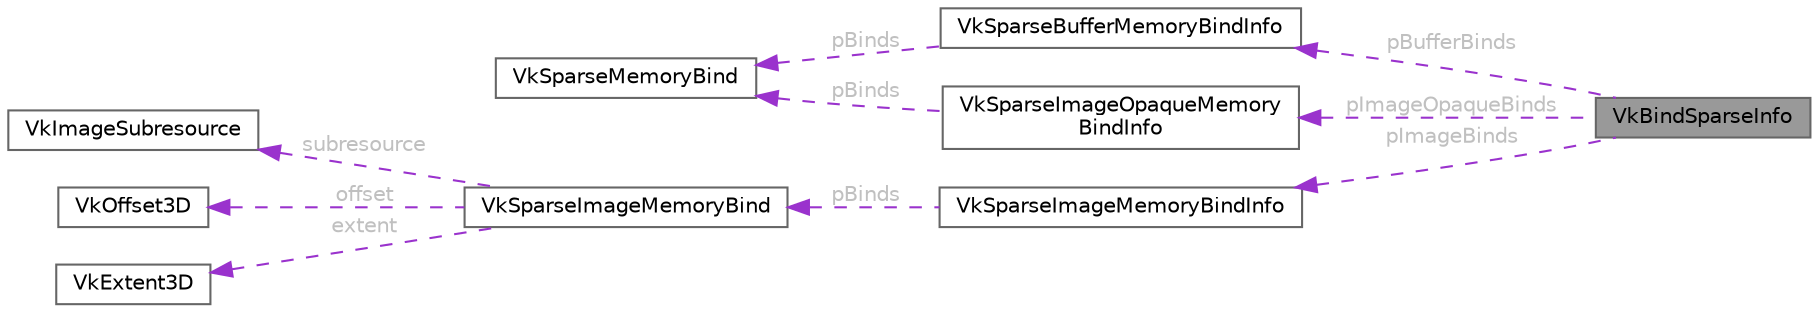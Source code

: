 digraph "VkBindSparseInfo"
{
 // LATEX_PDF_SIZE
  bgcolor="transparent";
  edge [fontname=Helvetica,fontsize=10,labelfontname=Helvetica,labelfontsize=10];
  node [fontname=Helvetica,fontsize=10,shape=box,height=0.2,width=0.4];
  rankdir="LR";
  Node1 [id="Node000001",label="VkBindSparseInfo",height=0.2,width=0.4,color="gray40", fillcolor="grey60", style="filled", fontcolor="black",tooltip=" "];
  Node2 -> Node1 [id="edge1_Node000001_Node000002",dir="back",color="darkorchid3",style="dashed",tooltip=" ",label=" pBufferBinds",fontcolor="grey" ];
  Node2 [id="Node000002",label="VkSparseBufferMemoryBindInfo",height=0.2,width=0.4,color="gray40", fillcolor="white", style="filled",URL="$struct_vk_sparse_buffer_memory_bind_info.html",tooltip=" "];
  Node3 -> Node2 [id="edge2_Node000002_Node000003",dir="back",color="darkorchid3",style="dashed",tooltip=" ",label=" pBinds",fontcolor="grey" ];
  Node3 [id="Node000003",label="VkSparseMemoryBind",height=0.2,width=0.4,color="gray40", fillcolor="white", style="filled",URL="$struct_vk_sparse_memory_bind.html",tooltip=" "];
  Node4 -> Node1 [id="edge3_Node000001_Node000004",dir="back",color="darkorchid3",style="dashed",tooltip=" ",label=" pImageOpaqueBinds",fontcolor="grey" ];
  Node4 [id="Node000004",label="VkSparseImageOpaqueMemory\lBindInfo",height=0.2,width=0.4,color="gray40", fillcolor="white", style="filled",URL="$struct_vk_sparse_image_opaque_memory_bind_info.html",tooltip=" "];
  Node3 -> Node4 [id="edge4_Node000004_Node000003",dir="back",color="darkorchid3",style="dashed",tooltip=" ",label=" pBinds",fontcolor="grey" ];
  Node5 -> Node1 [id="edge5_Node000001_Node000005",dir="back",color="darkorchid3",style="dashed",tooltip=" ",label=" pImageBinds",fontcolor="grey" ];
  Node5 [id="Node000005",label="VkSparseImageMemoryBindInfo",height=0.2,width=0.4,color="gray40", fillcolor="white", style="filled",URL="$struct_vk_sparse_image_memory_bind_info.html",tooltip=" "];
  Node6 -> Node5 [id="edge6_Node000005_Node000006",dir="back",color="darkorchid3",style="dashed",tooltip=" ",label=" pBinds",fontcolor="grey" ];
  Node6 [id="Node000006",label="VkSparseImageMemoryBind",height=0.2,width=0.4,color="gray40", fillcolor="white", style="filled",URL="$struct_vk_sparse_image_memory_bind.html",tooltip=" "];
  Node7 -> Node6 [id="edge7_Node000006_Node000007",dir="back",color="darkorchid3",style="dashed",tooltip=" ",label=" subresource",fontcolor="grey" ];
  Node7 [id="Node000007",label="VkImageSubresource",height=0.2,width=0.4,color="gray40", fillcolor="white", style="filled",URL="$struct_vk_image_subresource.html",tooltip=" "];
  Node8 -> Node6 [id="edge8_Node000006_Node000008",dir="back",color="darkorchid3",style="dashed",tooltip=" ",label=" offset",fontcolor="grey" ];
  Node8 [id="Node000008",label="VkOffset3D",height=0.2,width=0.4,color="gray40", fillcolor="white", style="filled",URL="$struct_vk_offset3_d.html",tooltip=" "];
  Node9 -> Node6 [id="edge9_Node000006_Node000009",dir="back",color="darkorchid3",style="dashed",tooltip=" ",label=" extent",fontcolor="grey" ];
  Node9 [id="Node000009",label="VkExtent3D",height=0.2,width=0.4,color="gray40", fillcolor="white", style="filled",URL="$struct_vk_extent3_d.html",tooltip=" "];
}
